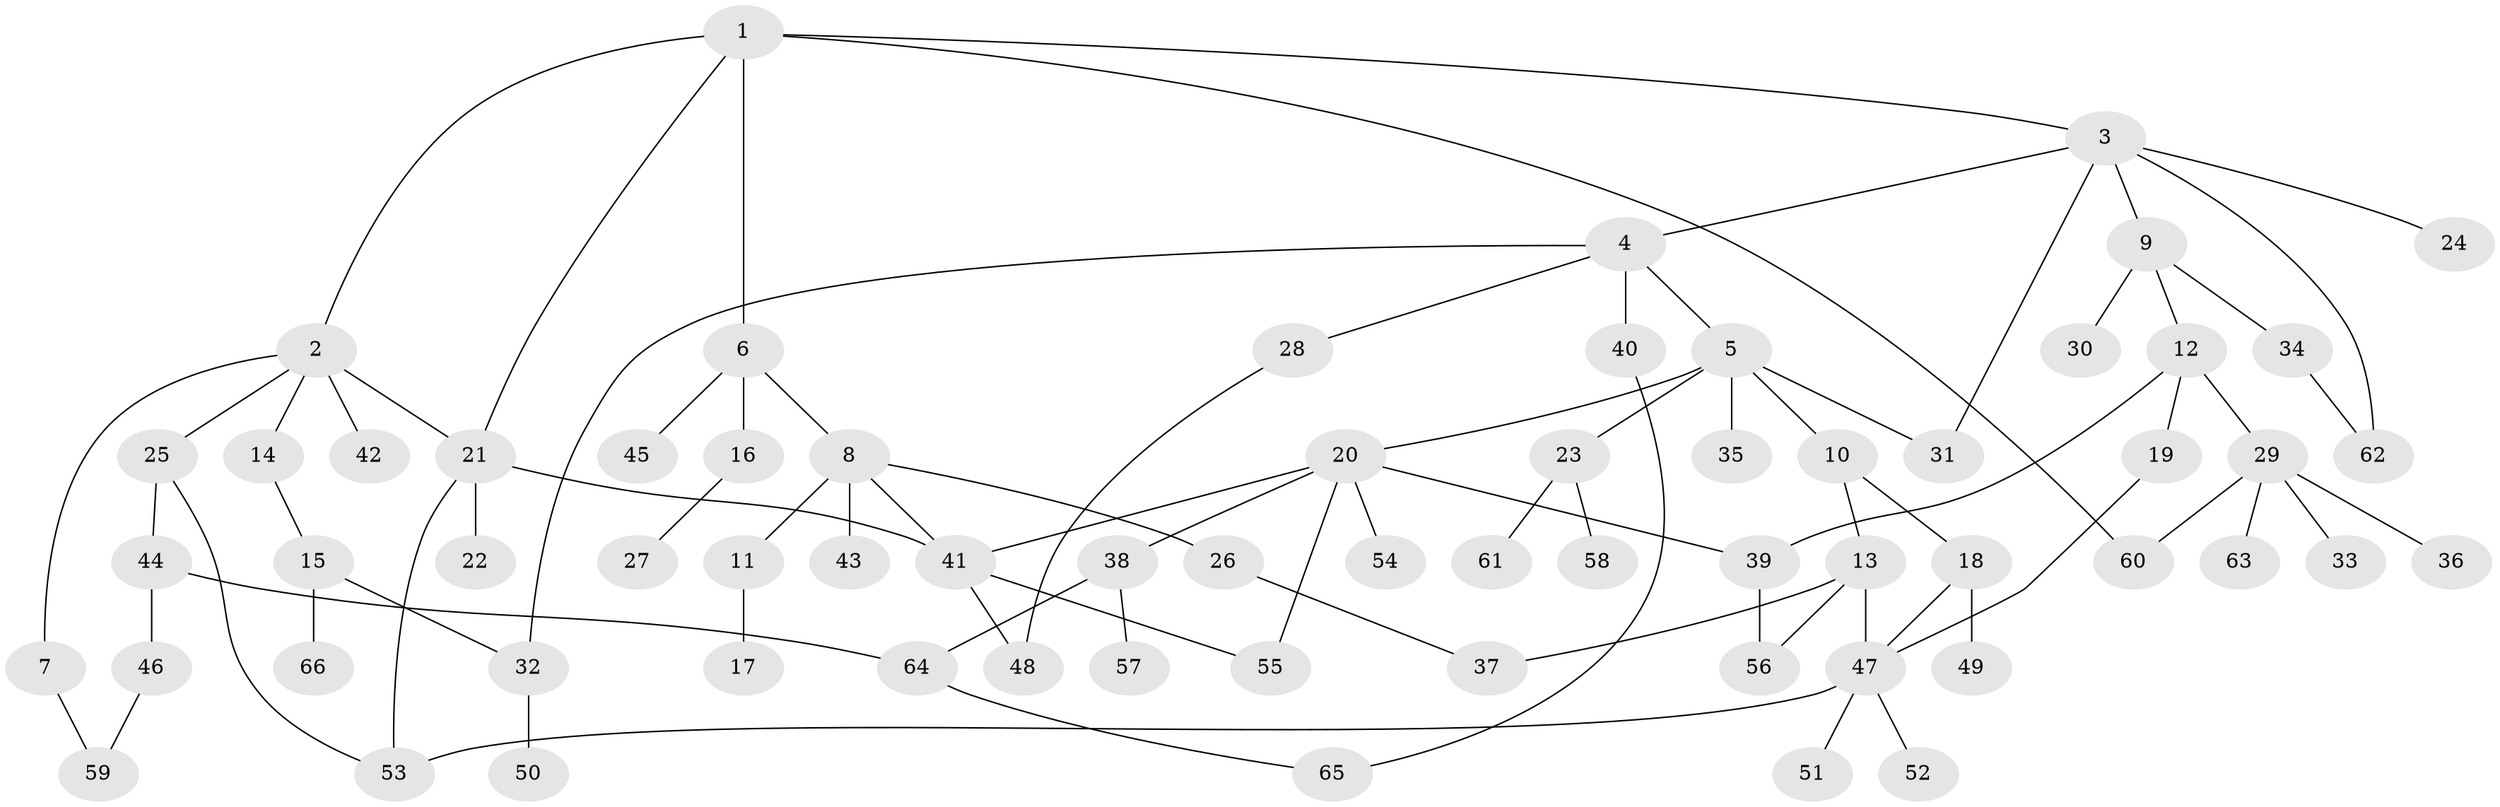 // Generated by graph-tools (version 1.1) at 2025/41/03/09/25 04:41:04]
// undirected, 66 vertices, 84 edges
graph export_dot {
graph [start="1"]
  node [color=gray90,style=filled];
  1;
  2;
  3;
  4;
  5;
  6;
  7;
  8;
  9;
  10;
  11;
  12;
  13;
  14;
  15;
  16;
  17;
  18;
  19;
  20;
  21;
  22;
  23;
  24;
  25;
  26;
  27;
  28;
  29;
  30;
  31;
  32;
  33;
  34;
  35;
  36;
  37;
  38;
  39;
  40;
  41;
  42;
  43;
  44;
  45;
  46;
  47;
  48;
  49;
  50;
  51;
  52;
  53;
  54;
  55;
  56;
  57;
  58;
  59;
  60;
  61;
  62;
  63;
  64;
  65;
  66;
  1 -- 2;
  1 -- 3;
  1 -- 6;
  1 -- 60;
  1 -- 21;
  2 -- 7;
  2 -- 14;
  2 -- 21;
  2 -- 25;
  2 -- 42;
  3 -- 4;
  3 -- 9;
  3 -- 24;
  3 -- 31;
  3 -- 62;
  4 -- 5;
  4 -- 28;
  4 -- 32;
  4 -- 40;
  5 -- 10;
  5 -- 20;
  5 -- 23;
  5 -- 31;
  5 -- 35;
  6 -- 8;
  6 -- 16;
  6 -- 45;
  7 -- 59;
  8 -- 11;
  8 -- 26;
  8 -- 41;
  8 -- 43;
  9 -- 12;
  9 -- 30;
  9 -- 34;
  10 -- 13;
  10 -- 18;
  11 -- 17;
  12 -- 19;
  12 -- 29;
  12 -- 39;
  13 -- 47;
  13 -- 37;
  13 -- 56;
  14 -- 15;
  15 -- 66;
  15 -- 32;
  16 -- 27;
  18 -- 49;
  18 -- 47;
  19 -- 47;
  20 -- 38;
  20 -- 54;
  20 -- 55;
  20 -- 39;
  20 -- 41;
  21 -- 22;
  21 -- 53;
  21 -- 41;
  23 -- 58;
  23 -- 61;
  25 -- 44;
  25 -- 53;
  26 -- 37;
  28 -- 48;
  29 -- 33;
  29 -- 36;
  29 -- 63;
  29 -- 60;
  32 -- 50;
  34 -- 62;
  38 -- 57;
  38 -- 64;
  39 -- 56;
  40 -- 65;
  41 -- 48;
  41 -- 55;
  44 -- 46;
  44 -- 64;
  46 -- 59;
  47 -- 51;
  47 -- 52;
  47 -- 53;
  64 -- 65;
}
